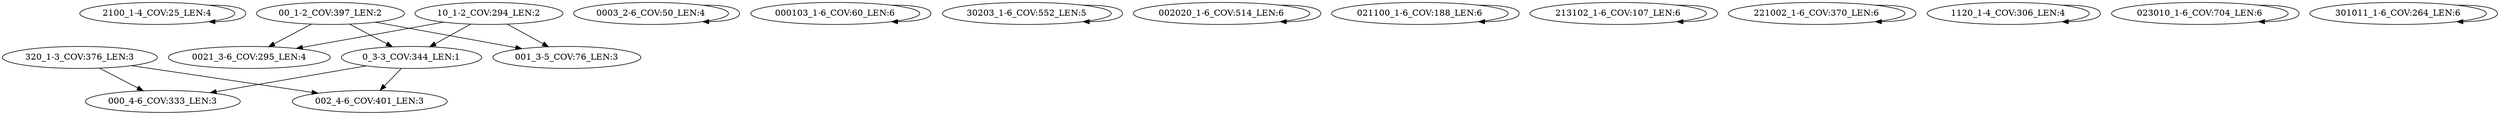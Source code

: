 digraph G {
    "2100_1-4_COV:25_LEN:4" -> "2100_1-4_COV:25_LEN:4";
    "0_3-3_COV:344_LEN:1" -> "000_4-6_COV:333_LEN:3";
    "0_3-3_COV:344_LEN:1" -> "002_4-6_COV:401_LEN:3";
    "00_1-2_COV:397_LEN:2" -> "001_3-5_COV:76_LEN:3";
    "00_1-2_COV:397_LEN:2" -> "0021_3-6_COV:295_LEN:4";
    "00_1-2_COV:397_LEN:2" -> "0_3-3_COV:344_LEN:1";
    "0003_2-6_COV:50_LEN:4" -> "0003_2-6_COV:50_LEN:4";
    "320_1-3_COV:376_LEN:3" -> "000_4-6_COV:333_LEN:3";
    "320_1-3_COV:376_LEN:3" -> "002_4-6_COV:401_LEN:3";
    "000103_1-6_COV:60_LEN:6" -> "000103_1-6_COV:60_LEN:6";
    "30203_1-6_COV:552_LEN:5" -> "30203_1-6_COV:552_LEN:5";
    "002020_1-6_COV:514_LEN:6" -> "002020_1-6_COV:514_LEN:6";
    "021100_1-6_COV:188_LEN:6" -> "021100_1-6_COV:188_LEN:6";
    "213102_1-6_COV:107_LEN:6" -> "213102_1-6_COV:107_LEN:6";
    "221002_1-6_COV:370_LEN:6" -> "221002_1-6_COV:370_LEN:6";
    "1120_1-4_COV:306_LEN:4" -> "1120_1-4_COV:306_LEN:4";
    "023010_1-6_COV:704_LEN:6" -> "023010_1-6_COV:704_LEN:6";
    "10_1-2_COV:294_LEN:2" -> "001_3-5_COV:76_LEN:3";
    "10_1-2_COV:294_LEN:2" -> "0021_3-6_COV:295_LEN:4";
    "10_1-2_COV:294_LEN:2" -> "0_3-3_COV:344_LEN:1";
    "301011_1-6_COV:264_LEN:6" -> "301011_1-6_COV:264_LEN:6";
}
